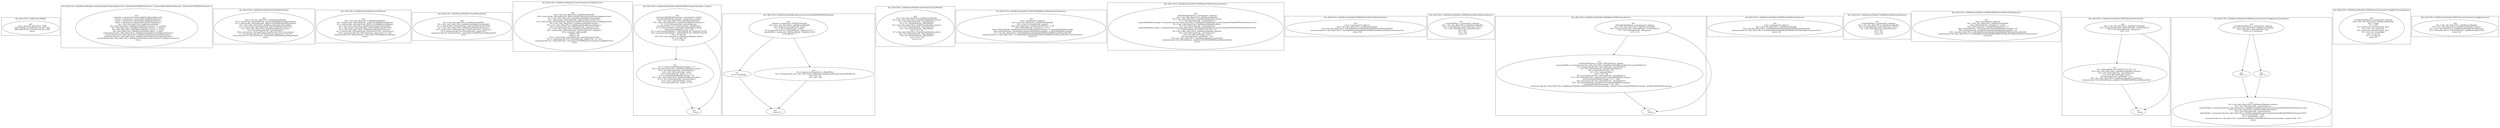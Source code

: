 digraph "138.ts" {
subgraph "cluster_@ts_files/138.ts: %dflt.[static]%dflt()" {
  label="@ts_files/138.ts: %dflt.[static]%dflt()";
  Node33760 [label="id:0
      this = this: @ts_files/138.ts: %dflt
      MIN_WIDTH_OF_CONTENT_IN_PX = 300
      MAX_WIDTH_OF_CONTENT_IN_PX = 800
      return"];
}
subgraph "cluster_@ts_files/138.ts: SplitResizerHandler.init(ElementRef<UnknownKeyword>, ElementRef<HTMLDivElement>, ElementRef<HTMLDivElement>, ElementRef<HTMLDivElement>)" {
  label="@ts_files/138.ts: SplitResizerHandler.init(ElementRef<UnknownKeyword>, ElementRef<HTMLDivElement>, ElementRef<HTMLDivElement>, ElementRef<HTMLDivElement>)";
  Node141670 [label="id:0
      container = parameter0: ElementRef<UnknownKeyword>
      content = parameter1: ElementRef<HTMLDivElement>
      resizer = parameter2: ElementRef<HTMLDivElement>
      editor = parameter3: ElementRef<HTMLDivElement>
      this = this: @ts_files/138.ts: SplitResizerHandler
      this.<@ts_files/138.ts: SplitResizerHandler.container> = container
      this.<@ts_files/138.ts: SplitResizerHandler.content> = content
      this.<@ts_files/138.ts: SplitResizerHandler.resizer> = resizer
      this.<@ts_files/138.ts: SplitResizerHandler.editor> = editor
      instanceinvoke this.<@ts_files/138.ts: SplitResizerHandler.listenToResizeStart()>()
      instanceinvoke this.<@ts_files/138.ts: SplitResizerHandler.listenToResize()>()
      instanceinvoke this.<@ts_files/138.ts: SplitResizerHandler.listenToResizeEnd()>()
      instanceinvoke this.<@ts_files/138.ts: SplitResizerHandler.resizeContainersUsingKeyArrows()>()
      return"];
}
subgraph "cluster_@ts_files/138.ts: SplitResizerHandler.listenToResizeStart()" {
  label="@ts_files/138.ts: SplitResizerHandler.listenToResizeStart()";
  Node55860 [label="id:0
      this = this: @ts_files/138.ts: SplitResizerHandler
      %0 = staticinvoke <@%unk/%unk: .map()>(%AM2$listenToResizeStart)
      %1 = staticinvoke <@%unk/%unk: .filter()>(%AM3$listenToResizeStart)
      %2 = this.<@ts_files/138.ts: SplitResizerHandler.destroyRef>
      %3 = staticinvoke <@%unk/%unk: .takeUntilDestroyed()>(%2)
      %4 = this.<@ts_files/138.ts: SplitResizerHandler.resizer>
      %5 = %4.<@%unk/%unk: .nativeElement>
      %6 = staticinvoke <@%unk/%unk: .fromEvent()>(%5, 'mousedown')
      %7 = instanceinvoke %6.<@%unk/%unk: .pipe()>(%0, %1, %3)
      instanceinvoke %7.<@%unk/%unk: .subscribe()>(%AM0$listenToResizeStart)
      return"];
}
subgraph "cluster_@ts_files/138.ts: SplitResizerHandler.listenToResize()" {
  label="@ts_files/138.ts: SplitResizerHandler.listenToResize()";
  Node50600 [label="id:0
      this = this: @ts_files/138.ts: SplitResizerHandler
      %0 = staticinvoke <@%unk/%unk: .map()>(%AM5$listenToResize)
      %1 = staticinvoke <@%unk/%unk: .filter()>(%AM6$listenToResize)
      %2 = this.<@ts_files/138.ts: SplitResizerHandler.destroyRef>
      %3 = staticinvoke <@%unk/%unk: .takeUntilDestroyed()>(%2)
      %4 = this.<@ts_files/138.ts: SplitResizerHandler.document>
      %5 = staticinvoke <@%unk/%unk: .fromEvent()>(%4, 'mousemove')
      %6 = instanceinvoke %5.<@%unk/%unk: .pipe()>(%0, %1, %3)
      instanceinvoke %6.<@%unk/%unk: .subscribe()>(%AM4$listenToResize)
      return"];
}
subgraph "cluster_@ts_files/138.ts: SplitResizerHandler.listenToResizeEnd()" {
  label="@ts_files/138.ts: SplitResizerHandler.listenToResizeEnd()";
  Node53390 [label="id:0
      this = this: @ts_files/138.ts: SplitResizerHandler
      %0 = this.<@ts_files/138.ts: SplitResizerHandler.destroyRef>
      %1 = staticinvoke <@%unk/%unk: .takeUntilDestroyed()>(%0)
      %2 = this.<@ts_files/138.ts: SplitResizerHandler.document>
      %3 = staticinvoke <@%unk/%unk: .fromEvent()>(%2, 'mouseup')
      %4 = instanceinvoke %3.<@%unk/%unk: .pipe()>(%1)
      instanceinvoke %4.<@%unk/%unk: .subscribe()>(%AM7$listenToResizeEnd)
      return"];
}
subgraph "cluster_@ts_files/138.ts: SplitResizerHandler.resizeContainersUsingKeyArrows()" {
  label="@ts_files/138.ts: SplitResizerHandler.resizeContainersUsingKeyArrows()";
  Node67410 [label="id:0
      this = this: @ts_files/138.ts: SplitResizerHandler
      %0 = staticinvoke <@%unk/%unk: .filter()>(%AM10$resizeContainersUsingKeyArrows)
      %1 = this.<@ts_files/138.ts: SplitResizerHandler.destroyRef>
      %2 = staticinvoke <@%unk/%unk: .takeUntilDestroyed()>(%1)
      %3 = staticinvoke <@%unk/%unk: .finalize()>(%AM11$resizeContainersUsingKeyArrows)
      %4 = this.<@ts_files/138.ts: SplitResizerHandler.resizer>
      %5 = this.<@ts_files/138.ts: SplitResizerHandler.focusMonitor>
      %6 = instanceinvoke %5.<@%unk/%unk: .monitor()>(%4)
      %7 = this.<@ts_files/138.ts: SplitResizerHandler.document>
      %8 = staticinvoke <@%unk/%unk: .fromEvent()>(%7, 'keydown')
      %9 = newarray (unknown)[2]
      %9[0] = %6
      %9[1] = %8
      %10 = staticinvoke <@%unk/%unk: .combineLatest()>(%9)
      %11 = instanceinvoke %10.<@%unk/%unk: .pipe()>(%0, %2, %3)
      instanceinvoke %11.<@%unk/%unk: .subscribe()>(%AM9$resizeContainersUsingKeyArrows)
      return"];
}
subgraph "cluster_@ts_files/138.ts: SplitResizerHandler.setWidthOfTheContainers(number, number)" {
  label="@ts_files/138.ts: SplitResizerHandler.setWidthOfTheContainers(number, number)";
  Node73180 [label="id:0
      newContentWidthInPercentage = parameter0: number
      newEditorWidthInPercentage = parameter1: number
      this = this: @ts_files/138.ts: SplitResizerHandler
      %0 = this.<@ts_files/138.ts: SplitResizerHandler.container>
      %1 = %0.<@%unk/%unk: .nativeElement>
      containerWidth = %1.<@%unk/%unk: .offsetWidth>
      %2 = containerWidth * newContentWidthInPercentage
      newContentWidthInPx = %2 / 100
      %3 = newContentWidthInPx > MIN_WIDTH_OF_CONTENT_IN_PX
      %4 = newContentWidthInPx < MAX_WIDTH_OF_CONTENT_IN_PX
      %5 = %3 && %4
      %6 = this.<@ts_files/138.ts: SplitResizerHandler.editor>
      %7 = %5 && %6
      if %7 != false"];
  Node73181 [label="id:1
      %11 = newContentWidthInPercentage + '%'
      %8 = this.<@ts_files/138.ts: SplitResizerHandler.content>
      %9 = %8.<@%unk/%unk: .nativeElement>
      %10 = %9.<@%unk/%unk: .style>
      %10.<@%unk/%unk: .width> = %11
      %15 = newEditorWidthInPercentage + '%'
      %12 = this.<@ts_files/138.ts: SplitResizerHandler.editor>
      %13 = %12.<@%unk/%unk: .nativeElement>
      %14 = %13.<@%unk/%unk: .style>
      %14.<@%unk/%unk: .width> = %15"];
  Node73182 [label="id:2
      return"];
  Node73180 -> Node73181;
  Node73180 -> Node73182;
  Node73181 -> Node73182;
}
subgraph "cluster_@ts_files/138.ts: SplitResizerHandler.getCurrentContainerWidth(HTMLDivElement)" {
  label="@ts_files/138.ts: SplitResizerHandler.getCurrentContainerWidth(HTMLDivElement)";
  Node74000 [label="id:0
      element = parameter0: HTMLDivElement
      this = this: @ts_files/138.ts: SplitResizerHandler
      %0 = element.<@%unk/%unk: .style>
      %1 = %0.<@%unk/%unk: .width>
      %2 = instanceinvoke %1.<@%unk/%unk: .replace()>('%', '')
      savedWidth = staticinvoke <@%unk/%unk: .Number()>(%2)
      if savedWidth > 0"];
  Node74001 [label="id:1
      %3 = savedWidth"];
  Node74002 [label="id:2
      %4 = element.<@%unk/%unk: .offsetWidth>
      %5 = instanceinvoke this.<@ts_files/138.ts: SplitResizerHandler.getParentContainerWidth()>()
      %6 = %4 / %5
      %3 = %6 * 100"];
  Node74003 [label="id:3
      return %3"];
  Node74000 -> Node74001;
  Node74000 -> Node74002;
  Node74001 -> Node74003;
  Node74002 -> Node74003;
}
subgraph "cluster_@ts_files/138.ts: SplitResizerHandler.getParentContainerWidth()" {
  label="@ts_files/138.ts: SplitResizerHandler.getParentContainerWidth()";
  Node59650 [label="id:0
      this = this: @ts_files/138.ts: SplitResizerHandler
      %0 = this.<@ts_files/138.ts: SplitResizerHandler.resizer>
      %1 = %0.<@%unk/%unk: .nativeElement>
      %2 = %1.<@%unk/%unk: .offsetWidth>
      %3 = this.<@ts_files/138.ts: SplitResizerHandler.content>
      %4 = %3.<@%unk/%unk: .nativeElement>
      %5 = %4.<@%unk/%unk: .offsetWidth>
      %6 = %2 + %5
      %7 = this.<@ts_files/138.ts: SplitResizerHandler.editor>
      %8 = %7.<@%unk/%unk: .nativeElement>
      %9 = %8.<@%unk/%unk: .offsetWidth>
      %10 = %6 + %9
      return %10"];
}
subgraph "cluster_@ts_files/138.ts: SplitResizerHandler.%AM1$%AM0$listenToResizeStart(unknown)" {
  label="@ts_files/138.ts: SplitResizerHandler.%AM1$%AM0$listenToResizeStart(unknown)";
  Node68970 [label="id:0
      data = parameter0: unknown
      this = this: @ts_files/138.ts: SplitResizerHandler
      %0 = event.<@%unk/%unk: .pageX>
      data.<@%unk/%unk: .initialDividerPosition> = %0
      data.<@%unk/%unk: .isProgress> = true
      data.<@%unk/%unk: .initialContentContainerWidthInPercentage> = contentWidthInPercentage
      data.<@%unk/%unk: .initialEditorContainerWidthInPercentage> = editorWidthInPercentage
      %1 = new @ts_files/138.ts: %AC$SplitResizerHandler$%AM1$%AM0$listenToResizeStart$1
      instanceinvoke %1.<@ts_files/138.ts: %AC$SplitResizerHandler$%AM1$%AM0$listenToResizeStart$1.constructor()>()
      return %1"];
}
subgraph "cluster_@ts_files/138.ts: SplitResizerHandler.%AM0$listenToResizeStart(unknown)" {
  label="@ts_files/138.ts: SplitResizerHandler.%AM0$listenToResizeStart(unknown)";
  Node66330 [label="id:0
      ObjectBindingPattern = parameter0: unknown
      this = this: @ts_files/138.ts: SplitResizerHandler
      %0 = this.<@ts_files/138.ts: SplitResizerHandler.content>
      %1 = %0.<@%unk/%unk: .nativeElement>
      contentWidthInPercentage = instanceinvoke this.<@ts_files/138.ts: SplitResizerHandler.getCurrentContainerWidth(HTMLDivElement)>(%1)
      %2 = this.<@ts_files/138.ts: SplitResizerHandler.editor>
      %3 = %2.<@%unk/%unk: .nativeElement>
      editorWidthInPercentage = instanceinvoke this.<@ts_files/138.ts: SplitResizerHandler.getCurrentContainerWidth(HTMLDivElement)>(%3)
      %7 = MIN_WIDTH_OF_CONTENT_IN_PX + 'px'
      %4 = this.<@ts_files/138.ts: SplitResizerHandler.content>
      %5 = %4.<@%unk/%unk: .nativeElement>
      %6 = %5.<@%unk/%unk: .style>
      %6.<@%unk/%unk: .minWidth> = %7
      %8 = this.<@ts_files/138.ts: SplitResizerHandler.resizeData>
      instanceinvoke %8.<@%unk/%unk: .update()>(%AM1$%AM0$listenToResizeStart)
      return"];
}
subgraph "cluster_@ts_files/138.ts: SplitResizerHandler.%AM2$listenToResizeStart(unknown)" {
  label="@ts_files/138.ts: SplitResizerHandler.%AM2$listenToResizeStart(unknown)";
  Node66350 [label="id:0
      event = parameter0: unknown
      this = this: @ts_files/138.ts: SplitResizerHandler
      %0 = new @ts_files/138.ts: %AC$SplitResizerHandler$%AM2$listenToResizeStart$2
      instanceinvoke %0.<@ts_files/138.ts: %AC$SplitResizerHandler$%AM2$listenToResizeStart$2.constructor()>()
      return %0"];
}
subgraph "cluster_@ts_files/138.ts: SplitResizerHandler.%AM3$listenToResizeStart(unknown)" {
  label="@ts_files/138.ts: SplitResizerHandler.%AM3$listenToResizeStart(unknown)";
  Node66360 [label="id:0
      eventAndEditor = parameter0: unknown
      this = this: @ts_files/138.ts: SplitResizerHandler
      %0 = eventAndEditor.<@%unk/%unk: .editor>
      %1 = %0.<@%unk/%unk: .nativeElement>
      %2 = !%1
      %3 = !%2
      return %3"];
}
subgraph "cluster_@ts_files/138.ts: SplitResizerHandler.%AM4$listenToResize(unknown)" {
  label="@ts_files/138.ts: SplitResizerHandler.%AM4$listenToResize(unknown)";
  Node61110 [label="id:0
      ObjectBindingPattern = parameter0: unknown
      this = this: @ts_files/138.ts: SplitResizerHandler
      %0 = instanceinvoke this.<@%unk/%unk: .resizeData()>()
      %1 = %0.<@%unk/%unk: .isProgress>
      if %1 != 0"];
  Node61111 [label="id:1
      newDividerPosition = event.<@%unk/%unk: .pageX>
      containerWidth = instanceinvoke this.<@ts_files/138.ts: SplitResizerHandler.getParentContainerWidth()>()
      %2 = instanceinvoke this.<@%unk/%unk: .resizeData()>()
      %3 = %2.<@%unk/%unk: .initialDividerPosition>
      %4 = newDividerPosition - %3
      %5 = %4 / containerWidth
      shift = %5 * 100
      %6 = instanceinvoke this.<@%unk/%unk: .resizeData()>()
      %7 = %6.<@%unk/%unk: .initialContentContainerWidthInPercentage>
      newContentWidthInPercentage = %7 + shift
      %8 = instanceinvoke this.<@%unk/%unk: .resizeData()>()
      %9 = %8.<@%unk/%unk: .initialEditorContainerWidthInPercentage>
      newEditorWidthInPercentage = %9 - shift
      instanceinvoke this.<@ts_files/138.ts: SplitResizerHandler.setWidthOfTheContainers(number, number)>(newContentWidthInPercentage, newEditorWidthInPercentage)"];
  Node61112 [label="id:2
      return"];
  Node61110 -> Node61111;
  Node61110 -> Node61112;
  Node61111 -> Node61112;
}
subgraph "cluster_@ts_files/138.ts: SplitResizerHandler.%AM5$listenToResize(unknown)" {
  label="@ts_files/138.ts: SplitResizerHandler.%AM5$listenToResize(unknown)";
  Node61120 [label="id:0
      event = parameter0: unknown
      this = this: @ts_files/138.ts: SplitResizerHandler
      %0 = new @ts_files/138.ts: %AC$SplitResizerHandler$%AM5$listenToResize$3
      instanceinvoke %0.<@ts_files/138.ts: %AC$SplitResizerHandler$%AM5$listenToResize$3.constructor()>()
      return %0"];
}
subgraph "cluster_@ts_files/138.ts: SplitResizerHandler.%AM6$listenToResize(unknown)" {
  label="@ts_files/138.ts: SplitResizerHandler.%AM6$listenToResize(unknown)";
  Node61130 [label="id:0
      eventAndEditor = parameter0: unknown
      this = this: @ts_files/138.ts: SplitResizerHandler
      %0 = eventAndEditor.<@%unk/%unk: .editor>
      %1 = %0.<@%unk/%unk: .nativeElement>
      %2 = !%1
      %3 = !%2
      return %3"];
}
subgraph "cluster_@ts_files/138.ts: SplitResizerHandler.%AM8$%AM7$listenToResizeEnd(unknown)" {
  label="@ts_files/138.ts: SplitResizerHandler.%AM8$%AM7$listenToResizeEnd(unknown)";
  Node66640 [label="id:0
      data = parameter0: unknown
      this = this: @ts_files/138.ts: SplitResizerHandler
      data.<@%unk/%unk: .isProgress> = false
      data.<@%unk/%unk: .initialDividerPosition> = 0
      data.<@%unk/%unk: .initialContentContainerWidthInPercentage> = 0
      data.<@%unk/%unk: .initialEditorContainerWidthInPercentage> = 0
      %0 = new @ts_files/138.ts: %AC$SplitResizerHandler$%AM8$%AM7$listenToResizeEnd$4
      instanceinvoke %0.<@ts_files/138.ts: %AC$SplitResizerHandler$%AM8$%AM7$listenToResizeEnd$4.constructor()>()
      return %0"];
}
subgraph "cluster_@ts_files/138.ts: SplitResizerHandler.%AM7$listenToResizeEnd()" {
  label="@ts_files/138.ts: SplitResizerHandler.%AM7$listenToResizeEnd()";
  Node56090 [label="id:0
      this = this: @ts_files/138.ts: SplitResizerHandler
      %0 = instanceinvoke this.<@%unk/%unk: .resizeData()>()
      %1 = %0.<@%unk/%unk: .isProgress>
      if %1 != 0"];
  Node56091 [label="id:1
      %5 = MIN_WIDTH_OF_CONTENT_IN_PX + 'px'
      %2 = this.<@ts_files/138.ts: SplitResizerHandler.content>
      %3 = %2.<@%unk/%unk: .nativeElement>
      %4 = %3.<@%unk/%unk: .style>
      %4.<@%unk/%unk: .minWidth> = %5
      %6 = this.<@ts_files/138.ts: SplitResizerHandler.resizeData>
      instanceinvoke %6.<@%unk/%unk: .update()>(%AM8$%AM7$listenToResizeEnd)"];
  Node56092 [label="id:2
      return"];
  Node56090 -> Node56091;
  Node56090 -> Node56092;
  Node56091 -> Node56092;
}
subgraph "cluster_@ts_files/138.ts: SplitResizerHandler.%AM9$resizeContainersUsingKeyArrows(unknown)" {
  label="@ts_files/138.ts: SplitResizerHandler.%AM9$resizeContainersUsingKeyArrows(unknown)";
  Node77970 [label="id:0
      ArrayBindingPattern = parameter0: unknown
      this = this: @ts_files/138.ts: SplitResizerHandler
      %0 = keyEvent.<@%unk/%unk: .key>
      if %0 === 'ArrowLeft'"];
  Node77971 [label="id:1
      shift = -1"];
  Node77972 [label="id:2
      shift = 1"];
  Node77973 [label="id:3
      %2 = this.<@ts_files/138.ts: SplitResizerHandler.content>
      %3 = %2.<@%unk/%unk: .nativeElement>
      contentWidth = instanceinvoke this.<@ts_files/138.ts: SplitResizerHandler.getCurrentContainerWidth(HTMLDivElement)>(%3)
      %4 = this.<@ts_files/138.ts: SplitResizerHandler.editor>
      %5 = %4.<@%unk/%unk: .nativeElement>
      editorWidth = instanceinvoke this.<@ts_files/138.ts: SplitResizerHandler.getCurrentContainerWidth(HTMLDivElement)>(%5)
      %6 = contentWidth + shift
      %7 = editorWidth - shift
      instanceinvoke this.<@ts_files/138.ts: SplitResizerHandler.setWidthOfTheContainers(number, number)>(%6, %7)
      return"];
  Node77970 -> Node77971;
  Node77970 -> Node77972;
  Node77971 -> Node77973;
  Node77972 -> Node77973;
}
subgraph "cluster_@ts_files/138.ts: SplitResizerHandler.%AM10$resizeContainersUsingKeyArrows(unknown)" {
  label="@ts_files/138.ts: SplitResizerHandler.%AM10$resizeContainersUsingKeyArrows(unknown)";
  Node78370 [label="id:0
      ArrayBindingPattern = parameter0: unknown
      this = this: @ts_files/138.ts: SplitResizerHandler
      %0 = !origin
      %1 = !%0
      %2 = keyEvent.<@%unk/%unk: .key>
      %3 = %2 === 'ArrowLeft'
      %4 = keyEvent.<@%unk/%unk: .key>
      %5 = %4 === 'ArrowRight'
      %6 = %3 || %5
      %7 = %1 && %6
      return %7"];
}
subgraph "cluster_@ts_files/138.ts: SplitResizerHandler.%AM11$resizeContainersUsingKeyArrows()" {
  label="@ts_files/138.ts: SplitResizerHandler.%AM11$resizeContainersUsingKeyArrows()";
  Node70540 [label="id:0
      this = this: @ts_files/138.ts: SplitResizerHandler
      %0 = this.<@ts_files/138.ts: SplitResizerHandler.resizer>
      %1 = this.<@ts_files/138.ts: SplitResizerHandler.focusMonitor>
      %2 = instanceinvoke %1.<@%unk/%unk: .stopMonitoring()>(%0)
      return %2"];
}
}
